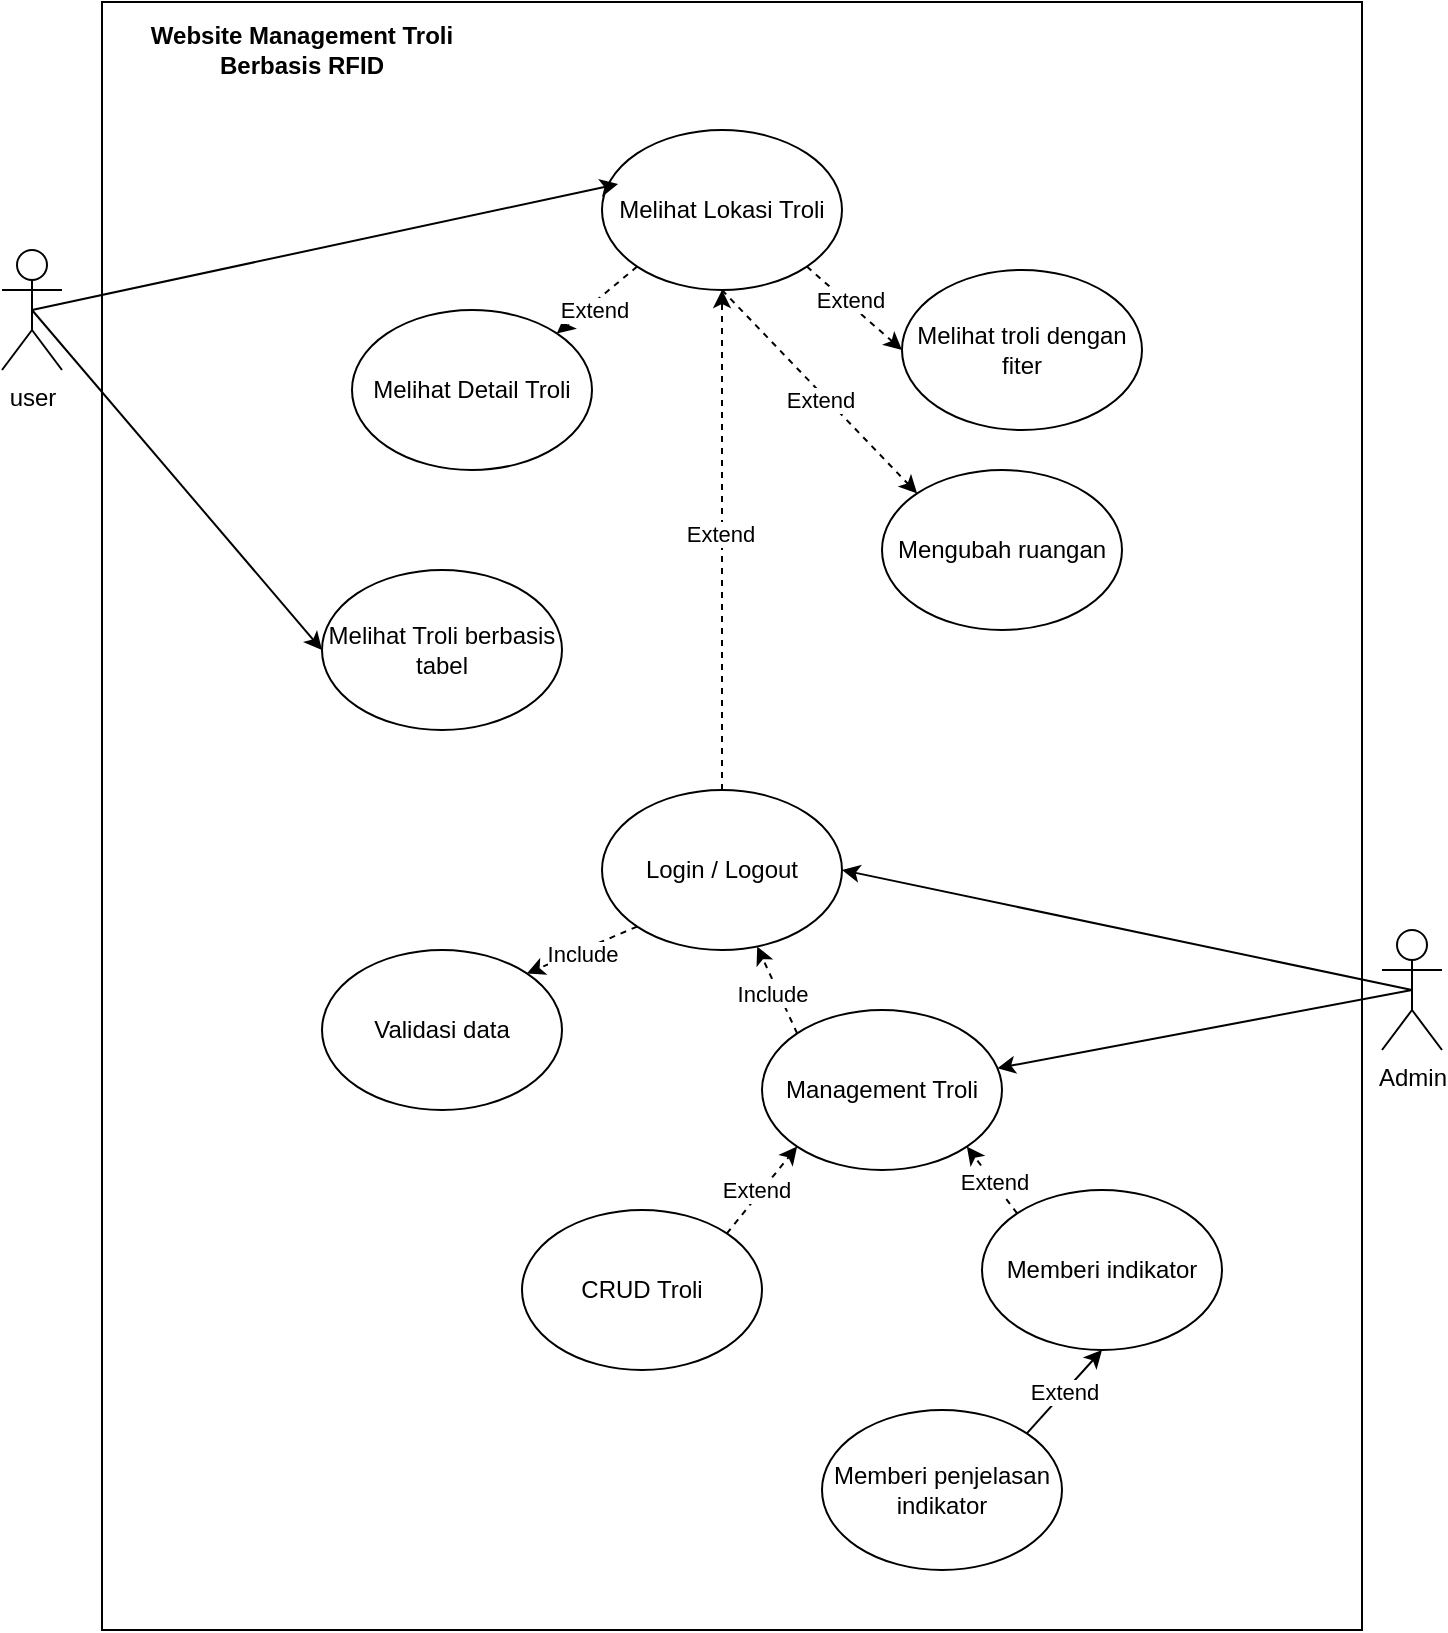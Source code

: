 <mxfile version="27.0.9">
  <diagram name="Page-1" id="842PKtt0k6vasjKNzPcE">
    <mxGraphModel dx="872" dy="473" grid="1" gridSize="10" guides="1" tooltips="1" connect="1" arrows="1" fold="1" page="1" pageScale="1" pageWidth="850" pageHeight="1100" math="0" shadow="0">
      <root>
        <mxCell id="0" />
        <mxCell id="1" parent="0" />
        <mxCell id="z8C4L0hSUjsECpHvJzu9-29" value="" style="rounded=0;whiteSpace=wrap;html=1;" vertex="1" parent="1">
          <mxGeometry x="300" y="16" width="630" height="814" as="geometry" />
        </mxCell>
        <mxCell id="z8C4L0hSUjsECpHvJzu9-20" style="rounded=0;orthogonalLoop=1;jettySize=auto;html=1;exitX=0.5;exitY=0.5;exitDx=0;exitDy=0;exitPerimeter=0;entryX=0;entryY=0.5;entryDx=0;entryDy=0;" edge="1" parent="1" source="z8C4L0hSUjsECpHvJzu9-1" target="z8C4L0hSUjsECpHvJzu9-7">
          <mxGeometry relative="1" as="geometry" />
        </mxCell>
        <mxCell id="z8C4L0hSUjsECpHvJzu9-1" value="user" style="shape=umlActor;verticalLabelPosition=bottom;verticalAlign=top;html=1;outlineConnect=0;" vertex="1" parent="1">
          <mxGeometry x="250" y="140" width="30" height="60" as="geometry" />
        </mxCell>
        <mxCell id="z8C4L0hSUjsECpHvJzu9-9" style="rounded=0;orthogonalLoop=1;jettySize=auto;html=1;exitX=1;exitY=1;exitDx=0;exitDy=0;entryX=0;entryY=0.5;entryDx=0;entryDy=0;dashed=1;" edge="1" parent="1" source="z8C4L0hSUjsECpHvJzu9-4" target="z8C4L0hSUjsECpHvJzu9-8">
          <mxGeometry relative="1" as="geometry" />
        </mxCell>
        <mxCell id="z8C4L0hSUjsECpHvJzu9-11" value="Extend" style="edgeLabel;html=1;align=center;verticalAlign=middle;resizable=0;points=[];" vertex="1" connectable="0" parent="z8C4L0hSUjsECpHvJzu9-9">
          <mxGeometry x="-0.165" y="2" relative="1" as="geometry">
            <mxPoint as="offset" />
          </mxGeometry>
        </mxCell>
        <mxCell id="z8C4L0hSUjsECpHvJzu9-18" style="rounded=0;orthogonalLoop=1;jettySize=auto;html=1;exitX=0;exitY=1;exitDx=0;exitDy=0;entryX=1;entryY=0;entryDx=0;entryDy=0;dashed=1;" edge="1" parent="1" source="z8C4L0hSUjsECpHvJzu9-4" target="z8C4L0hSUjsECpHvJzu9-6">
          <mxGeometry relative="1" as="geometry" />
        </mxCell>
        <mxCell id="z8C4L0hSUjsECpHvJzu9-19" value="Extend" style="edgeLabel;html=1;align=center;verticalAlign=middle;resizable=0;points=[];" vertex="1" connectable="0" parent="z8C4L0hSUjsECpHvJzu9-18">
          <mxGeometry x="0.167" y="3" relative="1" as="geometry">
            <mxPoint as="offset" />
          </mxGeometry>
        </mxCell>
        <mxCell id="z8C4L0hSUjsECpHvJzu9-24" style="rounded=0;orthogonalLoop=1;jettySize=auto;html=1;exitX=0.5;exitY=1;exitDx=0;exitDy=0;entryX=0;entryY=0;entryDx=0;entryDy=0;dashed=1;" edge="1" parent="1" source="z8C4L0hSUjsECpHvJzu9-4" target="z8C4L0hSUjsECpHvJzu9-22">
          <mxGeometry relative="1" as="geometry" />
        </mxCell>
        <mxCell id="z8C4L0hSUjsECpHvJzu9-25" value="Extend" style="edgeLabel;html=1;align=center;verticalAlign=middle;resizable=0;points=[];" vertex="1" connectable="0" parent="z8C4L0hSUjsECpHvJzu9-24">
          <mxGeometry x="0.039" y="-3" relative="1" as="geometry">
            <mxPoint as="offset" />
          </mxGeometry>
        </mxCell>
        <mxCell id="z8C4L0hSUjsECpHvJzu9-4" value="Melihat Lokasi Troli" style="ellipse;whiteSpace=wrap;html=1;" vertex="1" parent="1">
          <mxGeometry x="550" y="80" width="120" height="80" as="geometry" />
        </mxCell>
        <mxCell id="z8C4L0hSUjsECpHvJzu9-5" value="Website Management Troli Berbasis RFID" style="text;html=1;align=center;verticalAlign=middle;whiteSpace=wrap;rounded=0;fontStyle=1" vertex="1" parent="1">
          <mxGeometry x="300" y="20" width="200" height="40" as="geometry" />
        </mxCell>
        <mxCell id="z8C4L0hSUjsECpHvJzu9-6" value="Melihat Detail Troli" style="ellipse;whiteSpace=wrap;html=1;" vertex="1" parent="1">
          <mxGeometry x="425" y="170" width="120" height="80" as="geometry" />
        </mxCell>
        <mxCell id="z8C4L0hSUjsECpHvJzu9-7" value="Melihat Troli berbasis tabel" style="ellipse;whiteSpace=wrap;html=1;" vertex="1" parent="1">
          <mxGeometry x="410" y="300" width="120" height="80" as="geometry" />
        </mxCell>
        <mxCell id="z8C4L0hSUjsECpHvJzu9-8" value="Melihat troli dengan fiter" style="ellipse;whiteSpace=wrap;html=1;" vertex="1" parent="1">
          <mxGeometry x="700" y="150" width="120" height="80" as="geometry" />
        </mxCell>
        <mxCell id="z8C4L0hSUjsECpHvJzu9-14" style="rounded=0;orthogonalLoop=1;jettySize=auto;html=1;exitX=0.5;exitY=0.5;exitDx=0;exitDy=0;exitPerimeter=0;entryX=0.067;entryY=0.338;entryDx=0;entryDy=0;entryPerimeter=0;" edge="1" parent="1" source="z8C4L0hSUjsECpHvJzu9-1" target="z8C4L0hSUjsECpHvJzu9-4">
          <mxGeometry relative="1" as="geometry">
            <Array as="points" />
          </mxGeometry>
        </mxCell>
        <mxCell id="z8C4L0hSUjsECpHvJzu9-33" style="rounded=0;orthogonalLoop=1;jettySize=auto;html=1;exitX=0.5;exitY=0.5;exitDx=0;exitDy=0;exitPerimeter=0;entryX=1;entryY=0.5;entryDx=0;entryDy=0;" edge="1" parent="1" source="z8C4L0hSUjsECpHvJzu9-21" target="z8C4L0hSUjsECpHvJzu9-26">
          <mxGeometry relative="1" as="geometry" />
        </mxCell>
        <mxCell id="z8C4L0hSUjsECpHvJzu9-62" style="rounded=0;orthogonalLoop=1;jettySize=auto;html=1;exitX=0.5;exitY=0.5;exitDx=0;exitDy=0;exitPerimeter=0;" edge="1" parent="1" source="z8C4L0hSUjsECpHvJzu9-21" target="z8C4L0hSUjsECpHvJzu9-38">
          <mxGeometry relative="1" as="geometry" />
        </mxCell>
        <mxCell id="z8C4L0hSUjsECpHvJzu9-21" value="Admin" style="shape=umlActor;verticalLabelPosition=bottom;verticalAlign=top;html=1;outlineConnect=0;" vertex="1" parent="1">
          <mxGeometry x="940" y="480" width="30" height="60" as="geometry" />
        </mxCell>
        <mxCell id="z8C4L0hSUjsECpHvJzu9-22" value="Mengubah ruangan" style="ellipse;whiteSpace=wrap;html=1;" vertex="1" parent="1">
          <mxGeometry x="690" y="250" width="120" height="80" as="geometry" />
        </mxCell>
        <mxCell id="z8C4L0hSUjsECpHvJzu9-31" style="rounded=0;orthogonalLoop=1;jettySize=auto;html=1;exitX=0;exitY=1;exitDx=0;exitDy=0;entryX=1;entryY=0;entryDx=0;entryDy=0;dashed=1;" edge="1" parent="1" source="z8C4L0hSUjsECpHvJzu9-26" target="z8C4L0hSUjsECpHvJzu9-30">
          <mxGeometry relative="1" as="geometry" />
        </mxCell>
        <mxCell id="z8C4L0hSUjsECpHvJzu9-32" value="Include" style="edgeLabel;html=1;align=center;verticalAlign=middle;resizable=0;points=[];" vertex="1" connectable="0" parent="z8C4L0hSUjsECpHvJzu9-31">
          <mxGeometry x="0.038" y="1" relative="1" as="geometry">
            <mxPoint as="offset" />
          </mxGeometry>
        </mxCell>
        <mxCell id="z8C4L0hSUjsECpHvJzu9-35" style="edgeStyle=orthogonalEdgeStyle;rounded=0;orthogonalLoop=1;jettySize=auto;html=1;exitX=0.5;exitY=0;exitDx=0;exitDy=0;dashed=1;" edge="1" parent="1" source="z8C4L0hSUjsECpHvJzu9-26" target="z8C4L0hSUjsECpHvJzu9-4">
          <mxGeometry relative="1" as="geometry" />
        </mxCell>
        <mxCell id="z8C4L0hSUjsECpHvJzu9-36" value="Extend" style="edgeLabel;html=1;align=center;verticalAlign=middle;resizable=0;points=[];" vertex="1" connectable="0" parent="z8C4L0hSUjsECpHvJzu9-35">
          <mxGeometry x="0.024" y="1" relative="1" as="geometry">
            <mxPoint as="offset" />
          </mxGeometry>
        </mxCell>
        <mxCell id="z8C4L0hSUjsECpHvJzu9-26" value="Login / Logout" style="ellipse;whiteSpace=wrap;html=1;" vertex="1" parent="1">
          <mxGeometry x="550" y="410" width="120" height="80" as="geometry" />
        </mxCell>
        <mxCell id="z8C4L0hSUjsECpHvJzu9-30" value="Validasi data" style="ellipse;whiteSpace=wrap;html=1;" vertex="1" parent="1">
          <mxGeometry x="410" y="490" width="120" height="80" as="geometry" />
        </mxCell>
        <mxCell id="z8C4L0hSUjsECpHvJzu9-39" style="rounded=0;orthogonalLoop=1;jettySize=auto;html=1;exitX=0;exitY=0;exitDx=0;exitDy=0;dashed=1;" edge="1" parent="1" source="z8C4L0hSUjsECpHvJzu9-38" target="z8C4L0hSUjsECpHvJzu9-26">
          <mxGeometry relative="1" as="geometry" />
        </mxCell>
        <mxCell id="z8C4L0hSUjsECpHvJzu9-40" value="Include" style="edgeLabel;html=1;align=center;verticalAlign=middle;resizable=0;points=[];" vertex="1" connectable="0" parent="z8C4L0hSUjsECpHvJzu9-39">
          <mxGeometry x="-0.032" y="3" relative="1" as="geometry">
            <mxPoint as="offset" />
          </mxGeometry>
        </mxCell>
        <mxCell id="z8C4L0hSUjsECpHvJzu9-38" value="Management Troli" style="ellipse;whiteSpace=wrap;html=1;" vertex="1" parent="1">
          <mxGeometry x="630" y="520" width="120" height="80" as="geometry" />
        </mxCell>
        <mxCell id="z8C4L0hSUjsECpHvJzu9-58" style="rounded=0;orthogonalLoop=1;jettySize=auto;html=1;exitX=1;exitY=0;exitDx=0;exitDy=0;entryX=0;entryY=1;entryDx=0;entryDy=0;dashed=1;" edge="1" parent="1" source="z8C4L0hSUjsECpHvJzu9-41" target="z8C4L0hSUjsECpHvJzu9-38">
          <mxGeometry relative="1" as="geometry" />
        </mxCell>
        <mxCell id="z8C4L0hSUjsECpHvJzu9-59" value="Extend" style="edgeLabel;html=1;align=center;verticalAlign=middle;resizable=0;points=[];" vertex="1" connectable="0" parent="z8C4L0hSUjsECpHvJzu9-58">
          <mxGeometry x="-0.064" y="2" relative="1" as="geometry">
            <mxPoint as="offset" />
          </mxGeometry>
        </mxCell>
        <mxCell id="z8C4L0hSUjsECpHvJzu9-41" value="CRUD Troli" style="ellipse;whiteSpace=wrap;html=1;" vertex="1" parent="1">
          <mxGeometry x="510" y="620" width="120" height="80" as="geometry" />
        </mxCell>
        <mxCell id="z8C4L0hSUjsECpHvJzu9-44" style="rounded=0;orthogonalLoop=1;jettySize=auto;html=1;exitX=0;exitY=0;exitDx=0;exitDy=0;entryX=1;entryY=1;entryDx=0;entryDy=0;dashed=1;" edge="1" parent="1" source="z8C4L0hSUjsECpHvJzu9-42" target="z8C4L0hSUjsECpHvJzu9-38">
          <mxGeometry relative="1" as="geometry" />
        </mxCell>
        <mxCell id="z8C4L0hSUjsECpHvJzu9-52" value="Extend" style="edgeLabel;html=1;align=center;verticalAlign=middle;resizable=0;points=[];" vertex="1" connectable="0" parent="z8C4L0hSUjsECpHvJzu9-44">
          <mxGeometry x="-0.05" relative="1" as="geometry">
            <mxPoint as="offset" />
          </mxGeometry>
        </mxCell>
        <mxCell id="z8C4L0hSUjsECpHvJzu9-42" value="Memberi indikator" style="ellipse;whiteSpace=wrap;html=1;" vertex="1" parent="1">
          <mxGeometry x="740" y="610" width="120" height="80" as="geometry" />
        </mxCell>
        <mxCell id="z8C4L0hSUjsECpHvJzu9-60" style="rounded=0;orthogonalLoop=1;jettySize=auto;html=1;exitX=1;exitY=0;exitDx=0;exitDy=0;entryX=0.5;entryY=1;entryDx=0;entryDy=0;" edge="1" parent="1" source="z8C4L0hSUjsECpHvJzu9-53" target="z8C4L0hSUjsECpHvJzu9-42">
          <mxGeometry relative="1" as="geometry" />
        </mxCell>
        <mxCell id="z8C4L0hSUjsECpHvJzu9-61" value="Extend" style="edgeLabel;html=1;align=center;verticalAlign=middle;resizable=0;points=[];" vertex="1" connectable="0" parent="z8C4L0hSUjsECpHvJzu9-60">
          <mxGeometry x="-0.009" relative="1" as="geometry">
            <mxPoint as="offset" />
          </mxGeometry>
        </mxCell>
        <mxCell id="z8C4L0hSUjsECpHvJzu9-53" value="Memberi penjelasan indikator" style="ellipse;whiteSpace=wrap;html=1;" vertex="1" parent="1">
          <mxGeometry x="660" y="720" width="120" height="80" as="geometry" />
        </mxCell>
      </root>
    </mxGraphModel>
  </diagram>
</mxfile>
